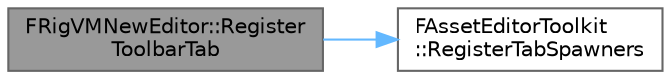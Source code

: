 digraph "FRigVMNewEditor::RegisterToolbarTab"
{
 // INTERACTIVE_SVG=YES
 // LATEX_PDF_SIZE
  bgcolor="transparent";
  edge [fontname=Helvetica,fontsize=10,labelfontname=Helvetica,labelfontsize=10];
  node [fontname=Helvetica,fontsize=10,shape=box,height=0.2,width=0.4];
  rankdir="LR";
  Node1 [id="Node000001",label="FRigVMNewEditor::Register\lToolbarTab",height=0.2,width=0.4,color="gray40", fillcolor="grey60", style="filled", fontcolor="black",tooltip=" "];
  Node1 -> Node2 [id="edge1_Node000001_Node000002",color="steelblue1",style="solid",tooltip=" "];
  Node2 [id="Node000002",label="FAssetEditorToolkit\l::RegisterTabSpawners",height=0.2,width=0.4,color="grey40", fillcolor="white", style="filled",URL="$d2/d72/classFAssetEditorToolkit.html#aeec3b07d9f8986d29cfe5021f75cd527",tooltip="IToolkit interface."];
}
